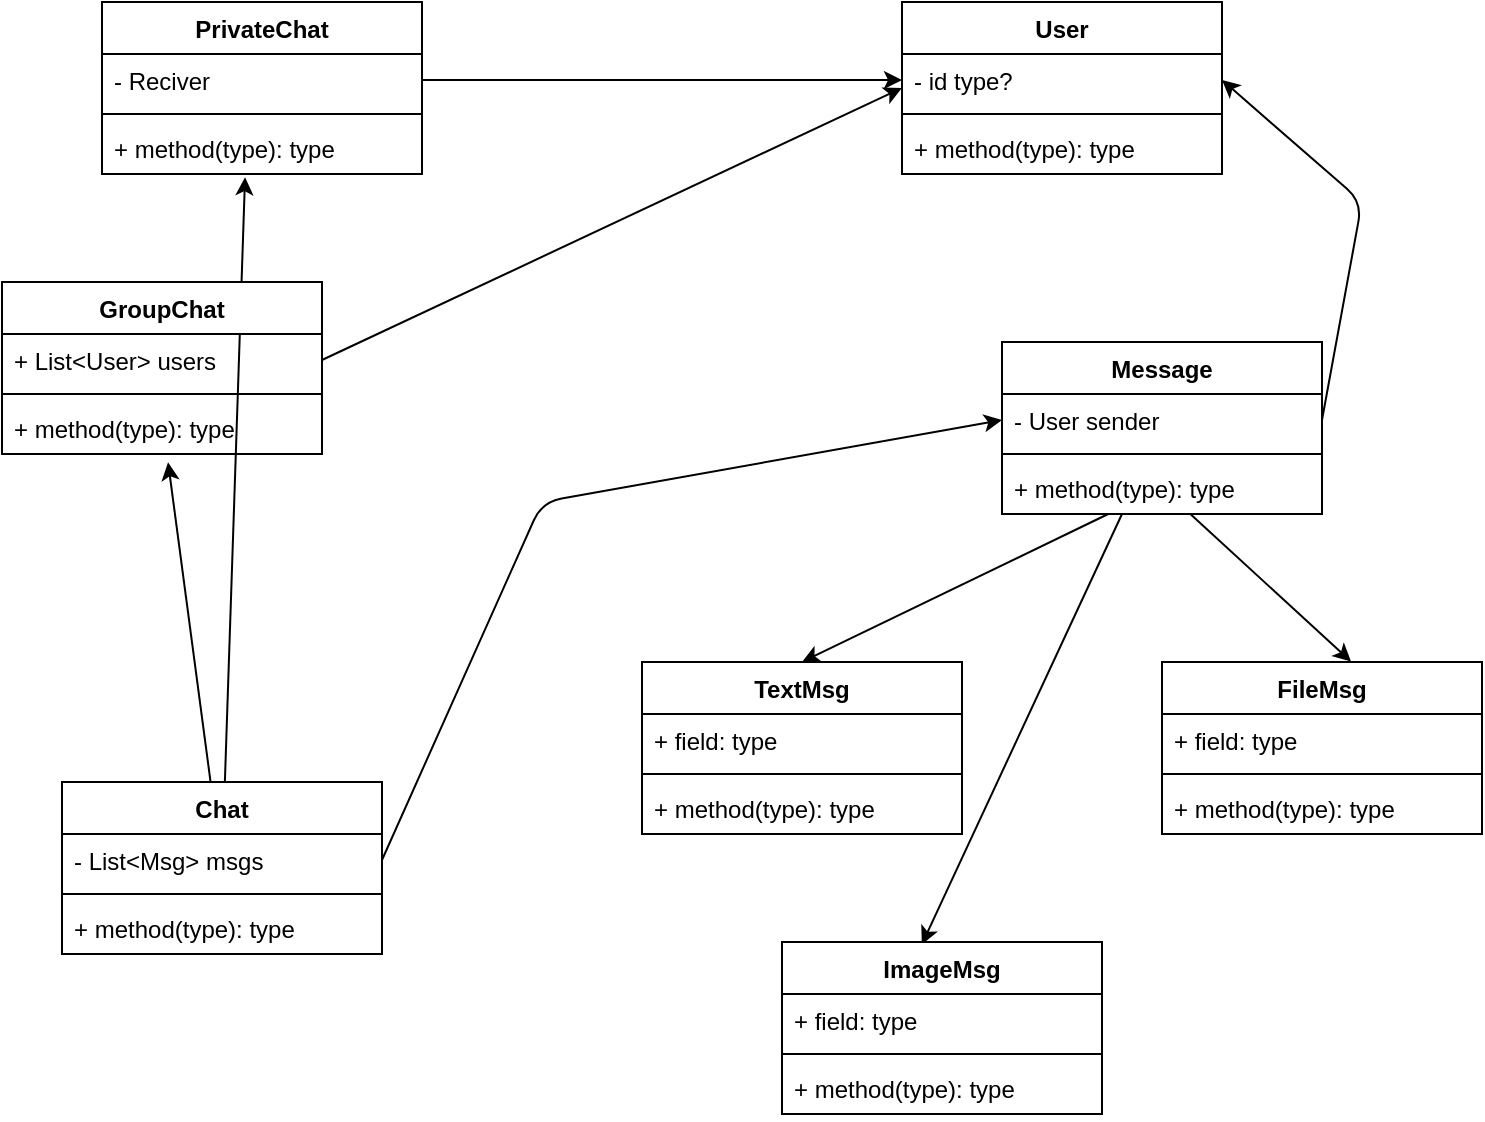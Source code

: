 <mxfile>
    <diagram id="CahOdSKNEIQsi1tAB9Dv" name="Brainstorming">
        <mxGraphModel grid="1" page="1" gridSize="10" guides="1" tooltips="1" connect="1" arrows="1" fold="1" pageScale="1" pageWidth="850" pageHeight="1100" math="0" shadow="0">
            <root>
                <mxCell id="0"/>
                <mxCell id="1" parent="0"/>
                <mxCell id="2" value="User" style="swimlane;fontStyle=1;align=center;verticalAlign=top;childLayout=stackLayout;horizontal=1;startSize=26;horizontalStack=0;resizeParent=1;resizeParentMax=0;resizeLast=0;collapsible=1;marginBottom=0;" parent="1" vertex="1">
                    <mxGeometry x="490" y="50" width="160" height="86" as="geometry"/>
                </mxCell>
                <mxCell id="3" value="- id type?" style="text;strokeColor=none;fillColor=none;align=left;verticalAlign=top;spacingLeft=4;spacingRight=4;overflow=hidden;rotatable=0;points=[[0,0.5],[1,0.5]];portConstraint=eastwest;" parent="2" vertex="1">
                    <mxGeometry y="26" width="160" height="26" as="geometry"/>
                </mxCell>
                <mxCell id="4" value="" style="line;strokeWidth=1;fillColor=none;align=left;verticalAlign=middle;spacingTop=-1;spacingLeft=3;spacingRight=3;rotatable=0;labelPosition=right;points=[];portConstraint=eastwest;strokeColor=inherit;" parent="2" vertex="1">
                    <mxGeometry y="52" width="160" height="8" as="geometry"/>
                </mxCell>
                <mxCell id="5" value="+ method(type): type" style="text;strokeColor=none;fillColor=none;align=left;verticalAlign=top;spacingLeft=4;spacingRight=4;overflow=hidden;rotatable=0;points=[[0,0.5],[1,0.5]];portConstraint=eastwest;" parent="2" vertex="1">
                    <mxGeometry y="60" width="160" height="26" as="geometry"/>
                </mxCell>
                <mxCell id="38" style="edgeStyle=none;html=1;entryX=0.519;entryY=1.161;entryDx=0;entryDy=0;entryPerimeter=0;" parent="1" source="6" target="37" edge="1">
                    <mxGeometry relative="1" as="geometry"/>
                </mxCell>
                <mxCell id="39" style="edgeStyle=none;html=1;entryX=0.447;entryY=1.062;entryDx=0;entryDy=0;entryPerimeter=0;" parent="1" source="6" target="33" edge="1">
                    <mxGeometry relative="1" as="geometry"/>
                </mxCell>
                <mxCell id="6" value="Chat" style="swimlane;fontStyle=1;align=center;verticalAlign=top;childLayout=stackLayout;horizontal=1;startSize=26;horizontalStack=0;resizeParent=1;resizeParentMax=0;resizeLast=0;collapsible=1;marginBottom=0;" parent="1" vertex="1">
                    <mxGeometry x="70" y="440" width="160" height="86" as="geometry"/>
                </mxCell>
                <mxCell id="7" value="- List&lt;Msg&gt; msgs" style="text;strokeColor=none;fillColor=none;align=left;verticalAlign=top;spacingLeft=4;spacingRight=4;overflow=hidden;rotatable=0;points=[[0,0.5],[1,0.5]];portConstraint=eastwest;" parent="6" vertex="1">
                    <mxGeometry y="26" width="160" height="26" as="geometry"/>
                </mxCell>
                <mxCell id="8" value="" style="line;strokeWidth=1;fillColor=none;align=left;verticalAlign=middle;spacingTop=-1;spacingLeft=3;spacingRight=3;rotatable=0;labelPosition=right;points=[];portConstraint=eastwest;strokeColor=inherit;" parent="6" vertex="1">
                    <mxGeometry y="52" width="160" height="8" as="geometry"/>
                </mxCell>
                <mxCell id="9" value="+ method(type): type" style="text;strokeColor=none;fillColor=none;align=left;verticalAlign=top;spacingLeft=4;spacingRight=4;overflow=hidden;rotatable=0;points=[[0,0.5],[1,0.5]];portConstraint=eastwest;" parent="6" vertex="1">
                    <mxGeometry y="60" width="160" height="26" as="geometry"/>
                </mxCell>
                <mxCell id="27" style="edgeStyle=none;html=1;entryX=0.437;entryY=0.014;entryDx=0;entryDy=0;entryPerimeter=0;" parent="1" source="10" target="19" edge="1">
                    <mxGeometry relative="1" as="geometry"/>
                </mxCell>
                <mxCell id="10" value="Message" style="swimlane;fontStyle=1;align=center;verticalAlign=top;childLayout=stackLayout;horizontal=1;startSize=26;horizontalStack=0;resizeParent=1;resizeParentMax=0;resizeLast=0;collapsible=1;marginBottom=0;" parent="1" vertex="1">
                    <mxGeometry x="540" y="220" width="160" height="86" as="geometry"/>
                </mxCell>
                <mxCell id="11" value="- User sender" style="text;strokeColor=none;fillColor=none;align=left;verticalAlign=top;spacingLeft=4;spacingRight=4;overflow=hidden;rotatable=0;points=[[0,0.5],[1,0.5]];portConstraint=eastwest;" parent="10" vertex="1">
                    <mxGeometry y="26" width="160" height="26" as="geometry"/>
                </mxCell>
                <mxCell id="12" value="" style="line;strokeWidth=1;fillColor=none;align=left;verticalAlign=middle;spacingTop=-1;spacingLeft=3;spacingRight=3;rotatable=0;labelPosition=right;points=[];portConstraint=eastwest;strokeColor=inherit;" parent="10" vertex="1">
                    <mxGeometry y="52" width="160" height="8" as="geometry"/>
                </mxCell>
                <mxCell id="13" value="+ method(type): type" style="text;strokeColor=none;fillColor=none;align=left;verticalAlign=top;spacingLeft=4;spacingRight=4;overflow=hidden;rotatable=0;points=[[0,0.5],[1,0.5]];portConstraint=eastwest;" parent="10" vertex="1">
                    <mxGeometry y="60" width="160" height="26" as="geometry"/>
                </mxCell>
                <mxCell id="14" value="TextMsg" style="swimlane;fontStyle=1;align=center;verticalAlign=top;childLayout=stackLayout;horizontal=1;startSize=26;horizontalStack=0;resizeParent=1;resizeParentMax=0;resizeLast=0;collapsible=1;marginBottom=0;" parent="1" vertex="1">
                    <mxGeometry x="360" y="380" width="160" height="86" as="geometry"/>
                </mxCell>
                <mxCell id="15" value="+ field: type" style="text;strokeColor=none;fillColor=none;align=left;verticalAlign=top;spacingLeft=4;spacingRight=4;overflow=hidden;rotatable=0;points=[[0,0.5],[1,0.5]];portConstraint=eastwest;" parent="14" vertex="1">
                    <mxGeometry y="26" width="160" height="26" as="geometry"/>
                </mxCell>
                <mxCell id="16" value="" style="line;strokeWidth=1;fillColor=none;align=left;verticalAlign=middle;spacingTop=-1;spacingLeft=3;spacingRight=3;rotatable=0;labelPosition=right;points=[];portConstraint=eastwest;strokeColor=inherit;" parent="14" vertex="1">
                    <mxGeometry y="52" width="160" height="8" as="geometry"/>
                </mxCell>
                <mxCell id="17" value="+ method(type): type" style="text;strokeColor=none;fillColor=none;align=left;verticalAlign=top;spacingLeft=4;spacingRight=4;overflow=hidden;rotatable=0;points=[[0,0.5],[1,0.5]];portConstraint=eastwest;" parent="14" vertex="1">
                    <mxGeometry y="60" width="160" height="26" as="geometry"/>
                </mxCell>
                <mxCell id="19" value="ImageMsg" style="swimlane;fontStyle=1;align=center;verticalAlign=top;childLayout=stackLayout;horizontal=1;startSize=26;horizontalStack=0;resizeParent=1;resizeParentMax=0;resizeLast=0;collapsible=1;marginBottom=0;" parent="1" vertex="1">
                    <mxGeometry x="430" y="520" width="160" height="86" as="geometry"/>
                </mxCell>
                <mxCell id="20" value="+ field: type" style="text;strokeColor=none;fillColor=none;align=left;verticalAlign=top;spacingLeft=4;spacingRight=4;overflow=hidden;rotatable=0;points=[[0,0.5],[1,0.5]];portConstraint=eastwest;" parent="19" vertex="1">
                    <mxGeometry y="26" width="160" height="26" as="geometry"/>
                </mxCell>
                <mxCell id="21" value="" style="line;strokeWidth=1;fillColor=none;align=left;verticalAlign=middle;spacingTop=-1;spacingLeft=3;spacingRight=3;rotatable=0;labelPosition=right;points=[];portConstraint=eastwest;strokeColor=inherit;" parent="19" vertex="1">
                    <mxGeometry y="52" width="160" height="8" as="geometry"/>
                </mxCell>
                <mxCell id="22" value="+ method(type): type" style="text;strokeColor=none;fillColor=none;align=left;verticalAlign=top;spacingLeft=4;spacingRight=4;overflow=hidden;rotatable=0;points=[[0,0.5],[1,0.5]];portConstraint=eastwest;" parent="19" vertex="1">
                    <mxGeometry y="60" width="160" height="26" as="geometry"/>
                </mxCell>
                <mxCell id="23" value="FileMsg" style="swimlane;fontStyle=1;align=center;verticalAlign=top;childLayout=stackLayout;horizontal=1;startSize=26;horizontalStack=0;resizeParent=1;resizeParentMax=0;resizeLast=0;collapsible=1;marginBottom=0;" parent="1" vertex="1">
                    <mxGeometry x="620" y="380" width="160" height="86" as="geometry"/>
                </mxCell>
                <mxCell id="24" value="+ field: type" style="text;strokeColor=none;fillColor=none;align=left;verticalAlign=top;spacingLeft=4;spacingRight=4;overflow=hidden;rotatable=0;points=[[0,0.5],[1,0.5]];portConstraint=eastwest;" parent="23" vertex="1">
                    <mxGeometry y="26" width="160" height="26" as="geometry"/>
                </mxCell>
                <mxCell id="25" value="" style="line;strokeWidth=1;fillColor=none;align=left;verticalAlign=middle;spacingTop=-1;spacingLeft=3;spacingRight=3;rotatable=0;labelPosition=right;points=[];portConstraint=eastwest;strokeColor=inherit;" parent="23" vertex="1">
                    <mxGeometry y="52" width="160" height="8" as="geometry"/>
                </mxCell>
                <mxCell id="26" value="+ method(type): type" style="text;strokeColor=none;fillColor=none;align=left;verticalAlign=top;spacingLeft=4;spacingRight=4;overflow=hidden;rotatable=0;points=[[0,0.5],[1,0.5]];portConstraint=eastwest;" parent="23" vertex="1">
                    <mxGeometry y="60" width="160" height="26" as="geometry"/>
                </mxCell>
                <mxCell id="28" style="edgeStyle=none;html=1;entryX=0.591;entryY=-0.002;entryDx=0;entryDy=0;entryPerimeter=0;" parent="1" source="13" target="23" edge="1">
                    <mxGeometry relative="1" as="geometry"/>
                </mxCell>
                <mxCell id="29" style="edgeStyle=none;html=1;entryX=0.5;entryY=0;entryDx=0;entryDy=0;" parent="1" source="13" target="14" edge="1">
                    <mxGeometry relative="1" as="geometry"/>
                </mxCell>
                <mxCell id="30" value="PrivateChat" style="swimlane;fontStyle=1;align=center;verticalAlign=top;childLayout=stackLayout;horizontal=1;startSize=26;horizontalStack=0;resizeParent=1;resizeParentMax=0;resizeLast=0;collapsible=1;marginBottom=0;" parent="1" vertex="1">
                    <mxGeometry x="90" y="50" width="160" height="86" as="geometry"/>
                </mxCell>
                <mxCell id="49" value="- Reciver" style="text;strokeColor=none;fillColor=none;align=left;verticalAlign=top;spacingLeft=4;spacingRight=4;overflow=hidden;rotatable=0;points=[[0,0.5],[1,0.5]];portConstraint=eastwest;" parent="30" vertex="1">
                    <mxGeometry y="26" width="160" height="26" as="geometry"/>
                </mxCell>
                <mxCell id="32" value="" style="line;strokeWidth=1;fillColor=none;align=left;verticalAlign=middle;spacingTop=-1;spacingLeft=3;spacingRight=3;rotatable=0;labelPosition=right;points=[];portConstraint=eastwest;strokeColor=inherit;" parent="30" vertex="1">
                    <mxGeometry y="52" width="160" height="8" as="geometry"/>
                </mxCell>
                <mxCell id="33" value="+ method(type): type" style="text;strokeColor=none;fillColor=none;align=left;verticalAlign=top;spacingLeft=4;spacingRight=4;overflow=hidden;rotatable=0;points=[[0,0.5],[1,0.5]];portConstraint=eastwest;" parent="30" vertex="1">
                    <mxGeometry y="60" width="160" height="26" as="geometry"/>
                </mxCell>
                <mxCell id="34" value="GroupChat" style="swimlane;fontStyle=1;align=center;verticalAlign=top;childLayout=stackLayout;horizontal=1;startSize=26;horizontalStack=0;resizeParent=1;resizeParentMax=0;resizeLast=0;collapsible=1;marginBottom=0;" parent="1" vertex="1">
                    <mxGeometry x="40" y="190" width="160" height="86" as="geometry"/>
                </mxCell>
                <mxCell id="35" value="+ List&lt;User&gt; users" style="text;strokeColor=none;fillColor=none;align=left;verticalAlign=top;spacingLeft=4;spacingRight=4;overflow=hidden;rotatable=0;points=[[0,0.5],[1,0.5]];portConstraint=eastwest;" parent="34" vertex="1">
                    <mxGeometry y="26" width="160" height="26" as="geometry"/>
                </mxCell>
                <mxCell id="36" value="" style="line;strokeWidth=1;fillColor=none;align=left;verticalAlign=middle;spacingTop=-1;spacingLeft=3;spacingRight=3;rotatable=0;labelPosition=right;points=[];portConstraint=eastwest;strokeColor=inherit;" parent="34" vertex="1">
                    <mxGeometry y="52" width="160" height="8" as="geometry"/>
                </mxCell>
                <mxCell id="37" value="+ method(type): type" style="text;strokeColor=none;fillColor=none;align=left;verticalAlign=top;spacingLeft=4;spacingRight=4;overflow=hidden;rotatable=0;points=[[0,0.5],[1,0.5]];portConstraint=eastwest;" parent="34" vertex="1">
                    <mxGeometry y="60" width="160" height="26" as="geometry"/>
                </mxCell>
                <mxCell id="42" style="edgeStyle=none;html=1;exitX=1;exitY=0.5;exitDx=0;exitDy=0;entryX=0;entryY=0.5;entryDx=0;entryDy=0;" parent="1" source="7" target="11" edge="1">
                    <mxGeometry relative="1" as="geometry">
                        <Array as="points">
                            <mxPoint x="310" y="300"/>
                        </Array>
                    </mxGeometry>
                </mxCell>
                <mxCell id="45" style="edgeStyle=none;html=1;exitX=1;exitY=0.5;exitDx=0;exitDy=0;entryX=1;entryY=0.5;entryDx=0;entryDy=0;" parent="1" source="11" target="3" edge="1">
                    <mxGeometry relative="1" as="geometry">
                        <Array as="points">
                            <mxPoint x="720" y="150"/>
                        </Array>
                    </mxGeometry>
                </mxCell>
                <mxCell id="48" style="edgeStyle=none;html=1;exitX=1;exitY=0.5;exitDx=0;exitDy=0;entryX=0;entryY=0.5;entryDx=0;entryDy=0;" parent="1" source="35" target="2" edge="1">
                    <mxGeometry relative="1" as="geometry"/>
                </mxCell>
                <mxCell id="51" style="edgeStyle=none;html=1;exitX=1;exitY=0.5;exitDx=0;exitDy=0;entryX=0;entryY=0.5;entryDx=0;entryDy=0;" parent="1" source="49" target="3" edge="1">
                    <mxGeometry relative="1" as="geometry"/>
                </mxCell>
            </root>
        </mxGraphModel>
    </diagram>
    <diagram id="sYAJwcr6_j2XCcsf-l9h" name="The real one">
        <mxGraphModel dx="2413" dy="1005" grid="1" gridSize="10" guides="1" tooltips="1" connect="1" arrows="1" fold="1" page="1" pageScale="1" pageWidth="850" pageHeight="1100" math="0" shadow="0">
            <root>
                <mxCell id="0"/>
                <mxCell id="1" parent="0"/>
                <mxCell id="-wl2Nt5sNTE4O7syCm0q-1" value="Classname" style="swimlane;fontStyle=1;align=center;verticalAlign=top;childLayout=stackLayout;horizontal=1;startSize=26;horizontalStack=0;resizeParent=1;resizeParentMax=0;resizeLast=0;collapsible=1;marginBottom=0;" vertex="1" parent="1">
                    <mxGeometry x="70" y="60" width="160" height="86" as="geometry"/>
                </mxCell>
                <mxCell id="-wl2Nt5sNTE4O7syCm0q-2" value="+ field: type" style="text;strokeColor=none;fillColor=none;align=left;verticalAlign=top;spacingLeft=4;spacingRight=4;overflow=hidden;rotatable=0;points=[[0,0.5],[1,0.5]];portConstraint=eastwest;" vertex="1" parent="-wl2Nt5sNTE4O7syCm0q-1">
                    <mxGeometry y="26" width="160" height="26" as="geometry"/>
                </mxCell>
                <mxCell id="-wl2Nt5sNTE4O7syCm0q-3" value="" style="line;strokeWidth=1;fillColor=none;align=left;verticalAlign=middle;spacingTop=-1;spacingLeft=3;spacingRight=3;rotatable=0;labelPosition=right;points=[];portConstraint=eastwest;strokeColor=inherit;" vertex="1" parent="-wl2Nt5sNTE4O7syCm0q-1">
                    <mxGeometry y="52" width="160" height="8" as="geometry"/>
                </mxCell>
                <mxCell id="-wl2Nt5sNTE4O7syCm0q-4" value="+ method(type): type" style="text;strokeColor=none;fillColor=none;align=left;verticalAlign=top;spacingLeft=4;spacingRight=4;overflow=hidden;rotatable=0;points=[[0,0.5],[1,0.5]];portConstraint=eastwest;" vertex="1" parent="-wl2Nt5sNTE4O7syCm0q-1">
                    <mxGeometry y="60" width="160" height="26" as="geometry"/>
                </mxCell>
                <mxCell id="-wl2Nt5sNTE4O7syCm0q-5" value="Relation" style="endArrow=open;html=1;endSize=12;startArrow=diamondThin;startSize=14;startFill=0;edgeStyle=orthogonalEdgeStyle;" edge="1" parent="1">
                    <mxGeometry relative="1" as="geometry">
                        <mxPoint x="110" y="290" as="sourcePoint"/>
                        <mxPoint x="270" y="290" as="targetPoint"/>
                    </mxGeometry>
                </mxCell>
                <mxCell id="-wl2Nt5sNTE4O7syCm0q-6" value="0..n" style="edgeLabel;resizable=0;html=1;align=left;verticalAlign=top;" connectable="0" vertex="1" parent="-wl2Nt5sNTE4O7syCm0q-5">
                    <mxGeometry x="-1" relative="1" as="geometry"/>
                </mxCell>
                <mxCell id="-wl2Nt5sNTE4O7syCm0q-7" value="1" style="edgeLabel;resizable=0;html=1;align=right;verticalAlign=top;" connectable="0" vertex="1" parent="-wl2Nt5sNTE4O7syCm0q-5">
                    <mxGeometry x="1" relative="1" as="geometry"/>
                </mxCell>
                <mxCell id="-wl2Nt5sNTE4O7syCm0q-9" value="" style="endArrow=classic;html=1;" edge="1" parent="1">
                    <mxGeometry width="50" height="50" relative="1" as="geometry">
                        <mxPoint x="220" y="230" as="sourcePoint"/>
                        <mxPoint x="270" y="180" as="targetPoint"/>
                    </mxGeometry>
                </mxCell>
                <mxCell id="-wl2Nt5sNTE4O7syCm0q-10" value="User" style="swimlane;fontStyle=1;align=center;verticalAlign=top;childLayout=stackLayout;horizontal=1;startSize=26;horizontalStack=0;resizeParent=1;resizeParentMax=0;resizeLast=0;collapsible=1;marginBottom=0;" vertex="1" parent="1">
                    <mxGeometry x="920" y="110" width="160" height="130" as="geometry"/>
                </mxCell>
                <mxCell id="-wl2Nt5sNTE4O7syCm0q-14" value="- uid: String" style="text;strokeColor=none;fillColor=none;align=left;verticalAlign=top;spacingLeft=4;spacingRight=4;overflow=hidden;rotatable=0;points=[[0,0.5],[1,0.5]];portConstraint=eastwest;" vertex="1" parent="-wl2Nt5sNTE4O7syCm0q-10">
                    <mxGeometry y="26" width="160" height="26" as="geometry"/>
                </mxCell>
                <mxCell id="-wl2Nt5sNTE4O7syCm0q-11" value="- phoneNumber: String" style="text;strokeColor=none;fillColor=none;align=left;verticalAlign=top;spacingLeft=4;spacingRight=4;overflow=hidden;rotatable=0;points=[[0,0.5],[1,0.5]];portConstraint=eastwest;" vertex="1" parent="-wl2Nt5sNTE4O7syCm0q-10">
                    <mxGeometry y="52" width="160" height="26" as="geometry"/>
                </mxCell>
                <mxCell id="-wl2Nt5sNTE4O7syCm0q-86" value="- ImageURL: String?" style="text;strokeColor=none;fillColor=none;align=left;verticalAlign=top;spacingLeft=4;spacingRight=4;overflow=hidden;rotatable=0;points=[[0,0.5],[1,0.5]];portConstraint=eastwest;" vertex="1" parent="-wl2Nt5sNTE4O7syCm0q-10">
                    <mxGeometry y="78" width="160" height="26" as="geometry"/>
                </mxCell>
                <mxCell id="-wl2Nt5sNTE4O7syCm0q-87" value="- nickname: String?" style="text;strokeColor=none;fillColor=none;align=left;verticalAlign=top;spacingLeft=4;spacingRight=4;overflow=hidden;rotatable=0;points=[[0,0.5],[1,0.5]];portConstraint=eastwest;" vertex="1" parent="-wl2Nt5sNTE4O7syCm0q-10">
                    <mxGeometry y="104" width="160" height="26" as="geometry"/>
                </mxCell>
                <mxCell id="-wl2Nt5sNTE4O7syCm0q-15" value="Abstract Chat" style="swimlane;fontStyle=1;align=center;verticalAlign=top;childLayout=stackLayout;horizontal=1;startSize=26;horizontalStack=0;resizeParent=1;resizeParentMax=0;resizeLast=0;collapsible=1;marginBottom=0;" vertex="1" parent="1">
                    <mxGeometry x="370" y="320" width="210" height="190" as="geometry"/>
                </mxCell>
                <mxCell id="-wl2Nt5sNTE4O7syCm0q-118" value="- id: String" style="text;strokeColor=none;fillColor=none;align=left;verticalAlign=top;spacingLeft=4;spacingRight=4;overflow=hidden;rotatable=0;points=[[0,0.5],[1,0.5]];portConstraint=eastwest;" vertex="1" parent="-wl2Nt5sNTE4O7syCm0q-15">
                    <mxGeometry y="26" width="210" height="26" as="geometry"/>
                </mxCell>
                <mxCell id="-wl2Nt5sNTE4O7syCm0q-16" value="- msgs: List&lt;Message&gt;" style="text;strokeColor=none;fillColor=none;align=left;verticalAlign=top;spacingLeft=4;spacingRight=4;overflow=hidden;rotatable=0;points=[[0,0.5],[1,0.5]];portConstraint=eastwest;" vertex="1" parent="-wl2Nt5sNTE4O7syCm0q-15">
                    <mxGeometry y="52" width="210" height="26" as="geometry"/>
                </mxCell>
                <mxCell id="-wl2Nt5sNTE4O7syCm0q-19" value="- members: List&lt;User&gt;" style="text;strokeColor=none;fillColor=none;align=left;verticalAlign=top;spacingLeft=4;spacingRight=4;overflow=hidden;rotatable=0;points=[[0,0.5],[1,0.5]];portConstraint=eastwest;" vertex="1" parent="-wl2Nt5sNTE4O7syCm0q-15">
                    <mxGeometry y="78" width="210" height="26" as="geometry"/>
                </mxCell>
                <mxCell id="-wl2Nt5sNTE4O7syCm0q-26" value="- chatType: {private, group, personal}" style="text;strokeColor=none;fillColor=none;align=left;verticalAlign=top;spacingLeft=4;spacingRight=4;overflow=hidden;rotatable=0;points=[[0,0.5],[1,0.5]];portConstraint=eastwest;" vertex="1" parent="-wl2Nt5sNTE4O7syCm0q-15">
                    <mxGeometry y="104" width="210" height="26" as="geometry"/>
                </mxCell>
                <mxCell id="-wl2Nt5sNTE4O7syCm0q-17" value="" style="line;strokeWidth=1;fillColor=none;align=left;verticalAlign=middle;spacingTop=-1;spacingLeft=3;spacingRight=3;rotatable=0;labelPosition=right;points=[];portConstraint=eastwest;strokeColor=inherit;" vertex="1" parent="-wl2Nt5sNTE4O7syCm0q-15">
                    <mxGeometry y="130" width="210" height="8" as="geometry"/>
                </mxCell>
                <mxCell id="-wl2Nt5sNTE4O7syCm0q-18" value="+ sendMsg(Message): void" style="text;strokeColor=none;fillColor=none;align=left;verticalAlign=top;spacingLeft=4;spacingRight=4;overflow=hidden;rotatable=0;points=[[0,0.5],[1,0.5]];portConstraint=eastwest;" vertex="1" parent="-wl2Nt5sNTE4O7syCm0q-15">
                    <mxGeometry y="138" width="210" height="26" as="geometry"/>
                </mxCell>
                <mxCell id="-wl2Nt5sNTE4O7syCm0q-27" value="+ removeMsg(Message): void" style="text;strokeColor=none;fillColor=none;align=left;verticalAlign=top;spacingLeft=4;spacingRight=4;overflow=hidden;rotatable=0;points=[[0,0.5],[1,0.5]];portConstraint=eastwest;" vertex="1" parent="-wl2Nt5sNTE4O7syCm0q-15">
                    <mxGeometry y="164" width="210" height="26" as="geometry"/>
                </mxCell>
                <mxCell id="-wl2Nt5sNTE4O7syCm0q-29" value="" style="endArrow=classic;html=1;" edge="1" parent="1" source="-wl2Nt5sNTE4O7syCm0q-31" target="-wl2Nt5sNTE4O7syCm0q-15">
                    <mxGeometry width="50" height="50" relative="1" as="geometry">
                        <mxPoint x="320" y="560" as="sourcePoint"/>
                        <mxPoint x="310" y="470" as="targetPoint"/>
                    </mxGeometry>
                </mxCell>
                <mxCell id="-wl2Nt5sNTE4O7syCm0q-31" value="PersonalChat" style="swimlane;fontStyle=1;align=center;verticalAlign=top;childLayout=stackLayout;horizontal=1;startSize=26;horizontalStack=0;resizeParent=1;resizeParentMax=0;resizeLast=0;collapsible=1;marginBottom=0;" vertex="1" parent="1">
                    <mxGeometry x="150" y="510" width="125" height="86" as="geometry"/>
                </mxCell>
                <mxCell id="-wl2Nt5sNTE4O7syCm0q-35" value="Members=[uid]" style="text;html=1;align=center;verticalAlign=middle;resizable=0;points=[];autosize=1;strokeColor=none;fillColor=none;" vertex="1" parent="-wl2Nt5sNTE4O7syCm0q-31">
                    <mxGeometry y="26" width="125" height="30" as="geometry"/>
                </mxCell>
                <mxCell id="-wl2Nt5sNTE4O7syCm0q-41" value="chatType=personal" style="text;html=1;align=center;verticalAlign=middle;resizable=0;points=[];autosize=1;strokeColor=none;fillColor=none;" vertex="1" parent="-wl2Nt5sNTE4O7syCm0q-31">
                    <mxGeometry y="56" width="125" height="30" as="geometry"/>
                </mxCell>
                <mxCell id="-wl2Nt5sNTE4O7syCm0q-36" value="PrivateChat" style="swimlane;fontStyle=1;align=center;verticalAlign=top;childLayout=stackLayout;horizontal=1;startSize=26;horizontalStack=0;resizeParent=1;resizeParentMax=0;resizeLast=0;collapsible=1;marginBottom=0;" vertex="1" parent="1">
                    <mxGeometry x="150" y="650" width="160" height="86" as="geometry"/>
                </mxCell>
                <mxCell id="-wl2Nt5sNTE4O7syCm0q-42" value="Members=[uid,otherUid]" style="text;html=1;align=center;verticalAlign=middle;resizable=0;points=[];autosize=1;strokeColor=none;fillColor=none;" vertex="1" parent="-wl2Nt5sNTE4O7syCm0q-36">
                    <mxGeometry y="26" width="160" height="30" as="geometry"/>
                </mxCell>
                <mxCell id="-wl2Nt5sNTE4O7syCm0q-44" value="chatType=private" style="text;html=1;align=center;verticalAlign=middle;resizable=0;points=[];autosize=1;strokeColor=none;fillColor=none;" vertex="1" parent="-wl2Nt5sNTE4O7syCm0q-36">
                    <mxGeometry y="56" width="160" height="30" as="geometry"/>
                </mxCell>
                <mxCell id="-wl2Nt5sNTE4O7syCm0q-40" value="" style="endArrow=classic;html=1;exitX=1;exitY=0;exitDx=0;exitDy=0;" edge="1" parent="1" source="-wl2Nt5sNTE4O7syCm0q-36" target="-wl2Nt5sNTE4O7syCm0q-15">
                    <mxGeometry width="50" height="50" relative="1" as="geometry">
                        <mxPoint x="310" y="760" as="sourcePoint"/>
                        <mxPoint x="380" y="660" as="targetPoint"/>
                    </mxGeometry>
                </mxCell>
                <mxCell id="-wl2Nt5sNTE4O7syCm0q-43" value="Members.len ==2" style="text;html=1;align=center;verticalAlign=middle;resizable=0;points=[];autosize=1;strokeColor=none;fillColor=none;" vertex="1" parent="1">
                    <mxGeometry x="310" y="678" width="120" height="30" as="geometry"/>
                </mxCell>
                <mxCell id="-wl2Nt5sNTE4O7syCm0q-48" value="GroupChat" style="swimlane;fontStyle=1;align=center;verticalAlign=top;childLayout=stackLayout;horizontal=1;startSize=26;horizontalStack=0;resizeParent=1;resizeParentMax=0;resizeLast=0;collapsible=1;marginBottom=0;" vertex="1" parent="1">
                    <mxGeometry x="450" y="622" width="175" height="354" as="geometry"/>
                </mxCell>
                <mxCell id="-wl2Nt5sNTE4O7syCm0q-54" value="- admins: List&lt;User&gt;" style="text;strokeColor=none;fillColor=none;align=left;verticalAlign=top;spacingLeft=4;spacingRight=4;overflow=hidden;rotatable=0;points=[[0,0.5],[1,0.5]];portConstraint=eastwest;" vertex="1" parent="-wl2Nt5sNTE4O7syCm0q-48">
                    <mxGeometry y="26" width="175" height="26" as="geometry"/>
                </mxCell>
                <mxCell id="-wl2Nt5sNTE4O7syCm0q-115" value="- createdBy: String" style="text;strokeColor=none;fillColor=none;align=left;verticalAlign=top;spacingLeft=4;spacingRight=4;overflow=hidden;rotatable=0;points=[[0,0.5],[1,0.5]];portConstraint=eastwest;" vertex="1" parent="-wl2Nt5sNTE4O7syCm0q-48">
                    <mxGeometry y="52" width="175" height="26" as="geometry"/>
                </mxCell>
                <mxCell id="-wl2Nt5sNTE4O7syCm0q-68" value="- groupName: String" style="text;strokeColor=none;fillColor=none;align=left;verticalAlign=top;spacingLeft=4;spacingRight=4;overflow=hidden;rotatable=0;points=[[0,0.5],[1,0.5]];portConstraint=eastwest;" vertex="1" parent="-wl2Nt5sNTE4O7syCm0q-48">
                    <mxGeometry y="78" width="175" height="26" as="geometry"/>
                </mxCell>
                <mxCell id="-wl2Nt5sNTE4O7syCm0q-69" value="- groupImageURL: String?" style="text;strokeColor=none;fillColor=none;align=left;verticalAlign=top;spacingLeft=4;spacingRight=4;overflow=hidden;rotatable=0;points=[[0,0.5],[1,0.5]];portConstraint=eastwest;" vertex="1" parent="-wl2Nt5sNTE4O7syCm0q-48">
                    <mxGeometry y="104" width="175" height="26" as="geometry"/>
                </mxCell>
                <mxCell id="-wl2Nt5sNTE4O7syCm0q-60" value="- adminOnly: bool = false" style="text;strokeColor=none;fillColor=none;align=left;verticalAlign=top;spacingLeft=4;spacingRight=4;overflow=hidden;rotatable=0;points=[[0,0.5],[1,0.5]];portConstraint=eastwest;" vertex="1" parent="-wl2Nt5sNTE4O7syCm0q-48">
                    <mxGeometry y="130" width="175" height="26" as="geometry"/>
                </mxCell>
                <mxCell id="-wl2Nt5sNTE4O7syCm0q-49" value="Members=[uid,...]" style="text;html=1;align=center;verticalAlign=middle;resizable=0;points=[];autosize=1;strokeColor=none;fillColor=none;" vertex="1" parent="-wl2Nt5sNTE4O7syCm0q-48">
                    <mxGeometry y="156" width="175" height="30" as="geometry"/>
                </mxCell>
                <mxCell id="-wl2Nt5sNTE4O7syCm0q-50" value="chatType=group" style="text;html=1;align=center;verticalAlign=middle;resizable=0;points=[];autosize=1;strokeColor=none;fillColor=none;" vertex="1" parent="-wl2Nt5sNTE4O7syCm0q-48">
                    <mxGeometry y="186" width="175" height="30" as="geometry"/>
                </mxCell>
                <mxCell id="-wl2Nt5sNTE4O7syCm0q-55" value="" style="line;strokeWidth=1;fillColor=none;align=left;verticalAlign=middle;spacingTop=-1;spacingLeft=3;spacingRight=3;rotatable=0;labelPosition=right;points=[];portConstraint=eastwest;strokeColor=inherit;" vertex="1" parent="-wl2Nt5sNTE4O7syCm0q-48">
                    <mxGeometry y="216" width="175" height="8" as="geometry"/>
                </mxCell>
                <mxCell id="-wl2Nt5sNTE4O7syCm0q-56" value="+ addUser(User): void" style="text;strokeColor=none;fillColor=none;align=left;verticalAlign=top;spacingLeft=4;spacingRight=4;overflow=hidden;rotatable=0;points=[[0,0.5],[1,0.5]];portConstraint=eastwest;" vertex="1" parent="-wl2Nt5sNTE4O7syCm0q-48">
                    <mxGeometry y="224" width="175" height="26" as="geometry"/>
                </mxCell>
                <mxCell id="-wl2Nt5sNTE4O7syCm0q-59" value="+ setAdmin(User): void" style="text;strokeColor=none;fillColor=none;align=left;verticalAlign=top;spacingLeft=4;spacingRight=4;overflow=hidden;rotatable=0;points=[[0,0.5],[1,0.5]];portConstraint=eastwest;" vertex="1" parent="-wl2Nt5sNTE4O7syCm0q-48">
                    <mxGeometry y="250" width="175" height="26" as="geometry"/>
                </mxCell>
                <mxCell id="-wl2Nt5sNTE4O7syCm0q-114" value="+ removeAdmin(User): void" style="text;strokeColor=none;fillColor=none;align=left;verticalAlign=top;spacingLeft=4;spacingRight=4;overflow=hidden;rotatable=0;points=[[0,0.5],[1,0.5]];portConstraint=eastwest;" vertex="1" parent="-wl2Nt5sNTE4O7syCm0q-48">
                    <mxGeometry y="276" width="175" height="26" as="geometry"/>
                </mxCell>
                <mxCell id="-wl2Nt5sNTE4O7syCm0q-57" value="+ removeUser(User): void" style="text;strokeColor=none;fillColor=none;align=left;verticalAlign=top;spacingLeft=4;spacingRight=4;overflow=hidden;rotatable=0;points=[[0,0.5],[1,0.5]];portConstraint=eastwest;" vertex="1" parent="-wl2Nt5sNTE4O7syCm0q-48">
                    <mxGeometry y="302" width="175" height="26" as="geometry"/>
                </mxCell>
                <mxCell id="-wl2Nt5sNTE4O7syCm0q-61" value="+ setAdminOnly(bool): void" style="text;strokeColor=none;fillColor=none;align=left;verticalAlign=top;spacingLeft=4;spacingRight=4;overflow=hidden;rotatable=0;points=[[0,0.5],[1,0.5]];portConstraint=eastwest;" vertex="1" parent="-wl2Nt5sNTE4O7syCm0q-48">
                    <mxGeometry y="328" width="175" height="26" as="geometry"/>
                </mxCell>
                <mxCell id="-wl2Nt5sNTE4O7syCm0q-51" value="Members.len &amp;gt;=1" style="text;html=1;align=center;verticalAlign=middle;resizable=0;points=[];autosize=1;strokeColor=none;fillColor=none;" vertex="1" parent="1">
                    <mxGeometry x="625" y="758" width="120" height="30" as="geometry"/>
                </mxCell>
                <mxCell id="-wl2Nt5sNTE4O7syCm0q-52" value="" style="endArrow=classic;html=1;" edge="1" parent="1" source="-wl2Nt5sNTE4O7syCm0q-48" target="-wl2Nt5sNTE4O7syCm0q-27">
                    <mxGeometry width="50" height="50" relative="1" as="geometry">
                        <mxPoint x="320" y="660" as="sourcePoint"/>
                        <mxPoint x="418.298" y="520" as="targetPoint"/>
                    </mxGeometry>
                </mxCell>
                <mxCell id="-wl2Nt5sNTE4O7syCm0q-62" value="admins.len &amp;gt;=1" style="text;html=1;align=center;verticalAlign=middle;resizable=0;points=[];autosize=1;strokeColor=none;fillColor=none;" vertex="1" parent="1">
                    <mxGeometry x="625" y="650" width="110" height="30" as="geometry"/>
                </mxCell>
                <mxCell id="-wl2Nt5sNTE4O7syCm0q-63" value="Abstract Message" style="swimlane;fontStyle=1;align=center;verticalAlign=top;childLayout=stackLayout;horizontal=1;startSize=26;horizontalStack=0;resizeParent=1;resizeParentMax=0;resizeLast=0;collapsible=1;marginBottom=0;" vertex="1" parent="1">
                    <mxGeometry x="1140" y="380" width="230" height="190" as="geometry"/>
                </mxCell>
                <mxCell id="-wl2Nt5sNTE4O7syCm0q-117" value="- id: String" style="text;strokeColor=none;fillColor=none;align=left;verticalAlign=top;spacingLeft=4;spacingRight=4;overflow=hidden;rotatable=0;points=[[0,0.5],[1,0.5]];portConstraint=eastwest;" vertex="1" parent="-wl2Nt5sNTE4O7syCm0q-63">
                    <mxGeometry y="26" width="230" height="26" as="geometry"/>
                </mxCell>
                <mxCell id="-wl2Nt5sNTE4O7syCm0q-64" value="- sender: String" style="text;strokeColor=none;fillColor=none;align=left;verticalAlign=top;spacingLeft=4;spacingRight=4;overflow=hidden;rotatable=0;points=[[0,0.5],[1,0.5]];portConstraint=eastwest;" vertex="1" parent="-wl2Nt5sNTE4O7syCm0q-63">
                    <mxGeometry y="52" width="230" height="26" as="geometry"/>
                </mxCell>
                <mxCell id="-wl2Nt5sNTE4O7syCm0q-72" value="- text: String" style="text;strokeColor=none;fillColor=none;align=left;verticalAlign=top;spacingLeft=4;spacingRight=4;overflow=hidden;rotatable=0;points=[[0,0.5],[1,0.5]];portConstraint=eastwest;" vertex="1" parent="-wl2Nt5sNTE4O7syCm0q-63">
                    <mxGeometry y="78" width="230" height="26" as="geometry"/>
                </mxCell>
                <mxCell id="-wl2Nt5sNTE4O7syCm0q-107" value="- time: Datetime" style="text;strokeColor=none;fillColor=none;align=left;verticalAlign=top;spacingLeft=4;spacingRight=4;overflow=hidden;rotatable=0;points=[[0,0.5],[1,0.5]];portConstraint=eastwest;" vertex="1" parent="-wl2Nt5sNTE4O7syCm0q-63">
                    <mxGeometry y="104" width="230" height="26" as="geometry"/>
                </mxCell>
                <mxCell id="-wl2Nt5sNTE4O7syCm0q-140" value="- msgType: {text, file,image,video,sticker}" style="text;strokeColor=none;fillColor=none;align=left;verticalAlign=top;spacingLeft=4;spacingRight=4;overflow=hidden;rotatable=0;points=[[0,0.5],[1,0.5]];portConstraint=eastwest;" vertex="1" parent="-wl2Nt5sNTE4O7syCm0q-63">
                    <mxGeometry y="130" width="230" height="26" as="geometry"/>
                </mxCell>
                <mxCell id="-wl2Nt5sNTE4O7syCm0q-65" value="" style="line;strokeWidth=1;fillColor=none;align=left;verticalAlign=middle;spacingTop=-1;spacingLeft=3;spacingRight=3;rotatable=0;labelPosition=right;points=[];portConstraint=eastwest;strokeColor=inherit;" vertex="1" parent="-wl2Nt5sNTE4O7syCm0q-63">
                    <mxGeometry y="156" width="230" height="8" as="geometry"/>
                </mxCell>
                <mxCell id="-wl2Nt5sNTE4O7syCm0q-28" value="+ editText(String): void" style="text;strokeColor=none;fillColor=none;align=left;verticalAlign=top;spacingLeft=4;spacingRight=4;overflow=hidden;rotatable=0;points=[[0,0.5],[1,0.5]];portConstraint=eastwest;" vertex="1" parent="-wl2Nt5sNTE4O7syCm0q-63">
                    <mxGeometry y="164" width="230" height="26" as="geometry"/>
                </mxCell>
                <mxCell id="-wl2Nt5sNTE4O7syCm0q-67" value="" style="endArrow=classic;html=1;" edge="1" parent="1" source="-wl2Nt5sNTE4O7syCm0q-73" target="-wl2Nt5sNTE4O7syCm0q-63">
                    <mxGeometry width="50" height="50" relative="1" as="geometry">
                        <mxPoint x="1358.383" y="699.37" as="sourcePoint"/>
                        <mxPoint x="1140.32" y="490.882" as="targetPoint"/>
                    </mxGeometry>
                </mxCell>
                <mxCell id="-wl2Nt5sNTE4O7syCm0q-73" value="TextMessage" style="swimlane;fontStyle=1;align=center;verticalAlign=top;childLayout=stackLayout;horizontal=1;startSize=26;horizontalStack=0;resizeParent=1;resizeParentMax=0;resizeLast=0;collapsible=1;marginBottom=0;" vertex="1" parent="1">
                    <mxGeometry x="1110" y="630" width="90" height="60" as="geometry"/>
                </mxCell>
                <mxCell id="-wl2Nt5sNTE4O7syCm0q-75" value="- text: String" style="text;strokeColor=none;fillColor=none;align=left;verticalAlign=top;spacingLeft=4;spacingRight=4;overflow=hidden;rotatable=0;points=[[0,0.5],[1,0.5]];portConstraint=eastwest;" vertex="1" parent="-wl2Nt5sNTE4O7syCm0q-73">
                    <mxGeometry y="26" width="90" height="26" as="geometry"/>
                </mxCell>
                <mxCell id="-wl2Nt5sNTE4O7syCm0q-76" value="" style="line;strokeWidth=1;fillColor=none;align=left;verticalAlign=middle;spacingTop=-1;spacingLeft=3;spacingRight=3;rotatable=0;labelPosition=right;points=[];portConstraint=eastwest;strokeColor=inherit;" vertex="1" parent="-wl2Nt5sNTE4O7syCm0q-73">
                    <mxGeometry y="52" width="90" height="8" as="geometry"/>
                </mxCell>
                <mxCell id="-wl2Nt5sNTE4O7syCm0q-78" value="Text.length&amp;gt;=1" style="text;html=1;align=center;verticalAlign=middle;resizable=0;points=[];autosize=1;strokeColor=none;fillColor=none;" vertex="1" parent="1">
                    <mxGeometry x="1200" y="660" width="100" height="30" as="geometry"/>
                </mxCell>
                <mxCell id="-wl2Nt5sNTE4O7syCm0q-79" value="FileMessage" style="swimlane;fontStyle=1;align=center;verticalAlign=top;childLayout=stackLayout;horizontal=1;startSize=26;horizontalStack=0;resizeParent=1;resizeParentMax=0;resizeLast=0;collapsible=1;marginBottom=0;" vertex="1" parent="1">
                    <mxGeometry x="1330" y="590" width="160" height="112" as="geometry"/>
                </mxCell>
                <mxCell id="-wl2Nt5sNTE4O7syCm0q-81" value="- text: String" style="text;strokeColor=none;fillColor=none;align=left;verticalAlign=top;spacingLeft=4;spacingRight=4;overflow=hidden;rotatable=0;points=[[0,0.5],[1,0.5]];portConstraint=eastwest;" vertex="1" parent="-wl2Nt5sNTE4O7syCm0q-79">
                    <mxGeometry y="26" width="160" height="26" as="geometry"/>
                </mxCell>
                <mxCell id="-wl2Nt5sNTE4O7syCm0q-97" value="- mediaUrl: String" style="text;strokeColor=none;fillColor=none;align=left;verticalAlign=top;spacingLeft=4;spacingRight=4;overflow=hidden;rotatable=0;points=[[0,0.5],[1,0.5]];portConstraint=eastwest;" vertex="1" parent="-wl2Nt5sNTE4O7syCm0q-79">
                    <mxGeometry y="52" width="160" height="26" as="geometry"/>
                </mxCell>
                <mxCell id="-wl2Nt5sNTE4O7syCm0q-82" value="" style="line;strokeWidth=1;fillColor=none;align=left;verticalAlign=middle;spacingTop=-1;spacingLeft=3;spacingRight=3;rotatable=0;labelPosition=right;points=[];portConstraint=eastwest;strokeColor=inherit;" vertex="1" parent="-wl2Nt5sNTE4O7syCm0q-79">
                    <mxGeometry y="78" width="160" height="8" as="geometry"/>
                </mxCell>
                <mxCell id="-wl2Nt5sNTE4O7syCm0q-105" value="+ download(): Future&lt;void&gt;" style="text;strokeColor=none;fillColor=none;align=left;verticalAlign=top;spacingLeft=4;spacingRight=4;overflow=hidden;rotatable=0;points=[[0,0.5],[1,0.5]];portConstraint=eastwest;" vertex="1" parent="-wl2Nt5sNTE4O7syCm0q-79">
                    <mxGeometry y="86" width="160" height="26" as="geometry"/>
                </mxCell>
                <mxCell id="-wl2Nt5sNTE4O7syCm0q-84" value="Text.length&amp;gt;=0" style="text;html=1;align=center;verticalAlign=middle;resizable=0;points=[];autosize=1;strokeColor=none;fillColor=none;" vertex="1" parent="1">
                    <mxGeometry x="1490" y="618" width="100" height="30" as="geometry"/>
                </mxCell>
                <mxCell id="-wl2Nt5sNTE4O7syCm0q-88" value="" style="endArrow=classic;html=1;exitX=0;exitY=0;exitDx=0;exitDy=0;" edge="1" parent="1" source="-wl2Nt5sNTE4O7syCm0q-79" target="-wl2Nt5sNTE4O7syCm0q-63">
                    <mxGeometry width="50" height="50" relative="1" as="geometry">
                        <mxPoint x="1130.0" y="600" as="sourcePoint"/>
                        <mxPoint x="1300.0" y="489.998" as="targetPoint"/>
                    </mxGeometry>
                </mxCell>
                <mxCell id="-wl2Nt5sNTE4O7syCm0q-89" value="StickerMessage" style="swimlane;fontStyle=1;align=center;verticalAlign=top;childLayout=stackLayout;horizontal=1;startSize=26;horizontalStack=0;resizeParent=1;resizeParentMax=0;resizeLast=0;collapsible=1;marginBottom=0;" vertex="1" parent="1">
                    <mxGeometry x="1313.75" y="760" width="192.5" height="60" as="geometry"/>
                </mxCell>
                <mxCell id="-wl2Nt5sNTE4O7syCm0q-92" value="" style="line;strokeWidth=1;fillColor=none;align=left;verticalAlign=middle;spacingTop=-1;spacingLeft=3;spacingRight=3;rotatable=0;labelPosition=right;points=[];portConstraint=eastwest;strokeColor=inherit;" vertex="1" parent="-wl2Nt5sNTE4O7syCm0q-89">
                    <mxGeometry y="26" width="192.5" height="8" as="geometry"/>
                </mxCell>
                <mxCell id="-wl2Nt5sNTE4O7syCm0q-106" value="+ addToFavorites(): Future&lt;void&gt;" style="text;strokeColor=none;fillColor=none;align=left;verticalAlign=top;spacingLeft=4;spacingRight=4;overflow=hidden;rotatable=0;points=[[0,0.5],[1,0.5]];portConstraint=eastwest;" vertex="1" parent="-wl2Nt5sNTE4O7syCm0q-89">
                    <mxGeometry y="34" width="192.5" height="26" as="geometry"/>
                </mxCell>
                <mxCell id="-wl2Nt5sNTE4O7syCm0q-95" value="" style="endArrow=classic;html=1;entryX=0.499;entryY=1.037;entryDx=0;entryDy=0;entryPerimeter=0;exitX=0.5;exitY=0;exitDx=0;exitDy=0;" edge="1" parent="1" source="-wl2Nt5sNTE4O7syCm0q-89">
                    <mxGeometry width="50" height="50" relative="1" as="geometry">
                        <mxPoint x="1280.0" y="840" as="sourcePoint"/>
                        <mxPoint x="1409.84" y="702.962" as="targetPoint"/>
                    </mxGeometry>
                </mxCell>
                <mxCell id="-wl2Nt5sNTE4O7syCm0q-98" value="ImageMessage" style="swimlane;fontStyle=1;align=center;verticalAlign=top;childLayout=stackLayout;horizontal=1;startSize=26;horizontalStack=0;resizeParent=1;resizeParentMax=0;resizeLast=0;collapsible=1;marginBottom=0;" vertex="1" collapsed="1" parent="1">
                    <mxGeometry x="1530" y="510" width="130" height="30" as="geometry">
                        <mxRectangle x="1530" y="510" width="110" height="34" as="alternateBounds"/>
                    </mxGeometry>
                </mxCell>
                <mxCell id="-wl2Nt5sNTE4O7syCm0q-101" value="" style="line;strokeWidth=1;fillColor=none;align=left;verticalAlign=middle;spacingTop=-1;spacingLeft=3;spacingRight=3;rotatable=0;labelPosition=right;points=[];portConstraint=eastwest;strokeColor=inherit;" vertex="1" parent="-wl2Nt5sNTE4O7syCm0q-98">
                    <mxGeometry y="26" width="110" height="8" as="geometry"/>
                </mxCell>
                <mxCell id="-wl2Nt5sNTE4O7syCm0q-104" value="" style="endArrow=classic;html=1;" edge="1" parent="1" source="-wl2Nt5sNTE4O7syCm0q-98" target="-wl2Nt5sNTE4O7syCm0q-79">
                    <mxGeometry width="50" height="50" relative="1" as="geometry">
                        <mxPoint x="1340.0" y="600" as="sourcePoint"/>
                        <mxPoint x="1310.0" y="499.998" as="targetPoint"/>
                    </mxGeometry>
                </mxCell>
                <mxCell id="-wl2Nt5sNTE4O7syCm0q-112" style="edgeStyle=none;html=1;entryX=1;entryY=0.5;entryDx=0;entryDy=0;" edge="1" parent="1" source="-wl2Nt5sNTE4O7syCm0q-14" target="-wl2Nt5sNTE4O7syCm0q-19">
                    <mxGeometry relative="1" as="geometry">
                        <Array as="points">
                            <mxPoint x="730" y="149"/>
                        </Array>
                    </mxGeometry>
                </mxCell>
                <mxCell id="-wl2Nt5sNTE4O7syCm0q-113" style="edgeStyle=none;html=1;entryX=1;entryY=0.5;entryDx=0;entryDy=0;exitX=0.003;exitY=0.522;exitDx=0;exitDy=0;exitPerimeter=0;" edge="1" parent="1" source="-wl2Nt5sNTE4O7syCm0q-62" target="-wl2Nt5sNTE4O7syCm0q-19">
                    <mxGeometry relative="1" as="geometry">
                        <Array as="points">
                            <mxPoint x="700" y="550"/>
                            <mxPoint x="700" y="410"/>
                        </Array>
                    </mxGeometry>
                </mxCell>
                <mxCell id="-wl2Nt5sNTE4O7syCm0q-116" style="edgeStyle=none;html=1;entryX=0;entryY=0.5;entryDx=0;entryDy=0;" edge="1" parent="1" source="-wl2Nt5sNTE4O7syCm0q-115" target="-wl2Nt5sNTE4O7syCm0q-14">
                    <mxGeometry relative="1" as="geometry">
                        <mxPoint x="920" y="320" as="targetPoint"/>
                        <Array as="points">
                            <mxPoint x="800" y="687"/>
                            <mxPoint x="800" y="170"/>
                        </Array>
                    </mxGeometry>
                </mxCell>
                <mxCell id="-wl2Nt5sNTE4O7syCm0q-119" value="MessageInChat" style="swimlane;fontStyle=1;align=center;verticalAlign=top;childLayout=stackLayout;horizontal=1;startSize=26;horizontalStack=0;resizeParent=1;resizeParentMax=0;resizeLast=0;collapsible=1;marginBottom=0;" vertex="1" parent="1">
                    <mxGeometry x="860" y="346" width="190" height="164" as="geometry"/>
                </mxCell>
                <mxCell id="-wl2Nt5sNTE4O7syCm0q-120" value="- msg_id: String" style="text;strokeColor=none;fillColor=none;align=left;verticalAlign=top;spacingLeft=4;spacingRight=4;overflow=hidden;rotatable=0;points=[[0,0.5],[1,0.5]];portConstraint=eastwest;" vertex="1" parent="-wl2Nt5sNTE4O7syCm0q-119">
                    <mxGeometry y="26" width="190" height="26" as="geometry"/>
                </mxCell>
                <mxCell id="-wl2Nt5sNTE4O7syCm0q-124" value="- chat_id: String" style="text;strokeColor=none;fillColor=none;align=left;verticalAlign=top;spacingLeft=4;spacingRight=4;overflow=hidden;rotatable=0;points=[[0,0.5],[1,0.5]];portConstraint=eastwest;" vertex="1" parent="-wl2Nt5sNTE4O7syCm0q-119">
                    <mxGeometry y="52" width="190" height="26" as="geometry"/>
                </mxCell>
                <mxCell id="-wl2Nt5sNTE4O7syCm0q-128" value="- readBy: List&lt;User&gt;" style="text;strokeColor=none;fillColor=none;align=left;verticalAlign=top;spacingLeft=4;spacingRight=4;overflow=hidden;rotatable=0;points=[[0,0.5],[1,0.5]];portConstraint=eastwest;" vertex="1" parent="-wl2Nt5sNTE4O7syCm0q-119">
                    <mxGeometry y="78" width="190" height="26" as="geometry"/>
                </mxCell>
                <mxCell id="-wl2Nt5sNTE4O7syCm0q-129" value="- arrivedTo: List&lt;User&gt;" style="text;strokeColor=none;fillColor=none;align=left;verticalAlign=top;spacingLeft=4;spacingRight=4;overflow=hidden;rotatable=0;points=[[0,0.5],[1,0.5]];portConstraint=eastwest;" vertex="1" parent="-wl2Nt5sNTE4O7syCm0q-119">
                    <mxGeometry y="104" width="190" height="26" as="geometry"/>
                </mxCell>
                <mxCell id="-wl2Nt5sNTE4O7syCm0q-131" value="- reactions: Map&lt;user_id,String&gt;" style="text;strokeColor=none;fillColor=none;align=left;verticalAlign=top;spacingLeft=4;spacingRight=4;overflow=hidden;rotatable=0;points=[[0,0.5],[1,0.5]];portConstraint=eastwest;" vertex="1" parent="-wl2Nt5sNTE4O7syCm0q-119">
                    <mxGeometry y="130" width="190" height="26" as="geometry"/>
                </mxCell>
                <mxCell id="-wl2Nt5sNTE4O7syCm0q-121" value="" style="line;strokeWidth=1;fillColor=none;align=left;verticalAlign=middle;spacingTop=-1;spacingLeft=3;spacingRight=3;rotatable=0;labelPosition=right;points=[];portConstraint=eastwest;strokeColor=inherit;" vertex="1" parent="-wl2Nt5sNTE4O7syCm0q-119">
                    <mxGeometry y="156" width="190" height="8" as="geometry"/>
                </mxCell>
                <mxCell id="-wl2Nt5sNTE4O7syCm0q-126" style="edgeStyle=none;html=1;entryX=0;entryY=0.5;entryDx=0;entryDy=0;exitX=1;exitY=0.5;exitDx=0;exitDy=0;" edge="1" parent="1" source="-wl2Nt5sNTE4O7syCm0q-120" target="-wl2Nt5sNTE4O7syCm0q-117">
                    <mxGeometry relative="1" as="geometry"/>
                </mxCell>
                <mxCell id="-wl2Nt5sNTE4O7syCm0q-127" style="edgeStyle=none;html=1;entryX=1;entryY=0.5;entryDx=0;entryDy=0;exitX=0;exitY=0.5;exitDx=0;exitDy=0;" edge="1" parent="1" source="-wl2Nt5sNTE4O7syCm0q-124" target="-wl2Nt5sNTE4O7syCm0q-118">
                    <mxGeometry relative="1" as="geometry"/>
                </mxCell>
                <mxCell id="-wl2Nt5sNTE4O7syCm0q-132" style="edgeStyle=none;html=1;" edge="1" parent="1" source="-wl2Nt5sNTE4O7syCm0q-130" target="-wl2Nt5sNTE4O7syCm0q-131">
                    <mxGeometry relative="1" as="geometry"/>
                </mxCell>
                <mxCell id="-wl2Nt5sNTE4O7syCm0q-130" value="Maor: thumbs up&lt;br&gt;ahmed: &amp;lt;3" style="text;html=1;align=center;verticalAlign=middle;resizable=0;points=[];autosize=1;strokeColor=none;fillColor=none;" vertex="1" parent="1">
                    <mxGeometry x="900" y="582" width="110" height="40" as="geometry"/>
                </mxCell>
                <mxCell id="-wl2Nt5sNTE4O7syCm0q-133" value="VideoMessage" style="swimlane;fontStyle=1;align=center;verticalAlign=top;childLayout=stackLayout;horizontal=1;startSize=26;horizontalStack=0;resizeParent=1;resizeParentMax=0;resizeLast=0;collapsible=1;marginBottom=0;" vertex="1" parent="1">
                    <mxGeometry x="1530" y="780" width="130" height="34" as="geometry"/>
                </mxCell>
                <mxCell id="-wl2Nt5sNTE4O7syCm0q-136" value="" style="line;strokeWidth=1;fillColor=none;align=left;verticalAlign=middle;spacingTop=-1;spacingLeft=3;spacingRight=3;rotatable=0;labelPosition=right;points=[];portConstraint=eastwest;strokeColor=inherit;" vertex="1" parent="-wl2Nt5sNTE4O7syCm0q-133">
                    <mxGeometry y="26" width="130" height="8" as="geometry"/>
                </mxCell>
                <mxCell id="-wl2Nt5sNTE4O7syCm0q-138" value="" style="endArrow=classic;html=1;" edge="1" parent="1" source="-wl2Nt5sNTE4O7syCm0q-133" target="-wl2Nt5sNTE4O7syCm0q-79">
                    <mxGeometry width="50" height="50" relative="1" as="geometry">
                        <mxPoint x="1420" y="770" as="sourcePoint"/>
                        <mxPoint x="1419.84" y="712.962" as="targetPoint"/>
                    </mxGeometry>
                </mxCell>
                <mxCell id="-wl2Nt5sNTE4O7syCm0q-141" style="edgeStyle=none;html=1;entryX=1;entryY=0.5;entryDx=0;entryDy=0;exitX=1;exitY=0.5;exitDx=0;exitDy=0;" edge="1" parent="1" source="-wl2Nt5sNTE4O7syCm0q-117" target="-wl2Nt5sNTE4O7syCm0q-14">
                    <mxGeometry relative="1" as="geometry">
                        <Array as="points">
                            <mxPoint x="1460" y="420"/>
                            <mxPoint x="1460" y="150"/>
                        </Array>
                    </mxGeometry>
                </mxCell>
                <mxCell id="-wl2Nt5sNTE4O7syCm0q-142" value="Status" style="swimlane;fontStyle=1;align=center;verticalAlign=top;childLayout=stackLayout;horizontal=1;startSize=26;horizontalStack=0;resizeParent=1;resizeParentMax=0;resizeLast=0;collapsible=1;marginBottom=0;" vertex="1" parent="1">
                    <mxGeometry x="520" y="70" width="120" height="130" as="geometry"/>
                </mxCell>
                <mxCell id="-wl2Nt5sNTE4O7syCm0q-147" value="- sender: String" style="text;strokeColor=none;fillColor=none;align=left;verticalAlign=top;spacingLeft=4;spacingRight=4;overflow=hidden;rotatable=0;points=[[0,0.5],[1,0.5]];portConstraint=eastwest;" vertex="1" parent="-wl2Nt5sNTE4O7syCm0q-142">
                    <mxGeometry y="26" width="120" height="26" as="geometry"/>
                </mxCell>
                <mxCell id="-wl2Nt5sNTE4O7syCm0q-146" value="- readBy: List&lt;User&gt;" style="text;strokeColor=none;fillColor=none;align=left;verticalAlign=top;spacingLeft=4;spacingRight=4;overflow=hidden;rotatable=0;points=[[0,0.5],[1,0.5]];portConstraint=eastwest;" vertex="1" parent="-wl2Nt5sNTE4O7syCm0q-142">
                    <mxGeometry y="52" width="120" height="26" as="geometry"/>
                </mxCell>
                <mxCell id="-wl2Nt5sNTE4O7syCm0q-143" value="- imageURL: String" style="text;strokeColor=none;fillColor=none;align=left;verticalAlign=top;spacingLeft=4;spacingRight=4;overflow=hidden;rotatable=0;points=[[0,0.5],[1,0.5]];portConstraint=eastwest;" vertex="1" parent="-wl2Nt5sNTE4O7syCm0q-142">
                    <mxGeometry y="78" width="120" height="26" as="geometry"/>
                </mxCell>
                <mxCell id="-wl2Nt5sNTE4O7syCm0q-150" value="- time: Datetime" style="text;strokeColor=none;fillColor=none;align=left;verticalAlign=top;spacingLeft=4;spacingRight=4;overflow=hidden;rotatable=0;points=[[0,0.5],[1,0.5]];portConstraint=eastwest;" vertex="1" parent="-wl2Nt5sNTE4O7syCm0q-142">
                    <mxGeometry y="104" width="120" height="26" as="geometry"/>
                </mxCell>
                <mxCell id="-wl2Nt5sNTE4O7syCm0q-148" style="edgeStyle=none;html=1;entryX=1;entryY=0.5;entryDx=0;entryDy=0;exitX=0;exitY=0.5;exitDx=0;exitDy=0;" edge="1" parent="1" source="-wl2Nt5sNTE4O7syCm0q-14" target="-wl2Nt5sNTE4O7syCm0q-147">
                    <mxGeometry relative="1" as="geometry"/>
                </mxCell>
                <mxCell id="-wl2Nt5sNTE4O7syCm0q-149" style="edgeStyle=none;html=1;entryX=0;entryY=0.5;entryDx=0;entryDy=0;exitX=1;exitY=0.5;exitDx=0;exitDy=0;" edge="1" parent="1" source="-wl2Nt5sNTE4O7syCm0q-146" target="-wl2Nt5sNTE4O7syCm0q-14">
                    <mxGeometry relative="1" as="geometry"/>
                </mxCell>
            </root>
        </mxGraphModel>
    </diagram>
</mxfile>